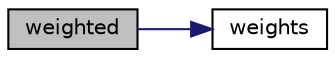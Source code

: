 digraph "weighted"
{
  bgcolor="transparent";
  edge [fontname="Helvetica",fontsize="10",labelfontname="Helvetica",labelfontsize="10"];
  node [fontname="Helvetica",fontsize="10",shape=record];
  rankdir="LR";
  Node1 [label="weighted",height=0.2,width=0.4,color="black", fillcolor="grey75", style="filled", fontcolor="black"];
  Node1 -> Node2 [color="midnightblue",fontsize="10",style="solid",fontname="Helvetica"];
  Node2 [label="weights",height=0.2,width=0.4,color="black",URL="$a02866.html#ae3cee6bfc4fee6e13df66df7e856ed37",tooltip="Return the interpolation weighting factors. "];
}
